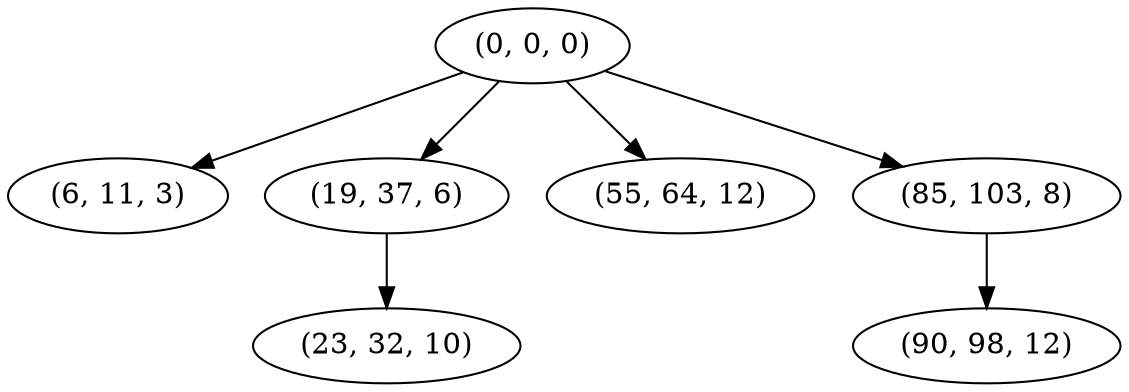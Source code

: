 digraph tree {
    "(0, 0, 0)";
    "(6, 11, 3)";
    "(19, 37, 6)";
    "(23, 32, 10)";
    "(55, 64, 12)";
    "(85, 103, 8)";
    "(90, 98, 12)";
    "(0, 0, 0)" -> "(6, 11, 3)";
    "(0, 0, 0)" -> "(19, 37, 6)";
    "(0, 0, 0)" -> "(55, 64, 12)";
    "(0, 0, 0)" -> "(85, 103, 8)";
    "(19, 37, 6)" -> "(23, 32, 10)";
    "(85, 103, 8)" -> "(90, 98, 12)";
}
